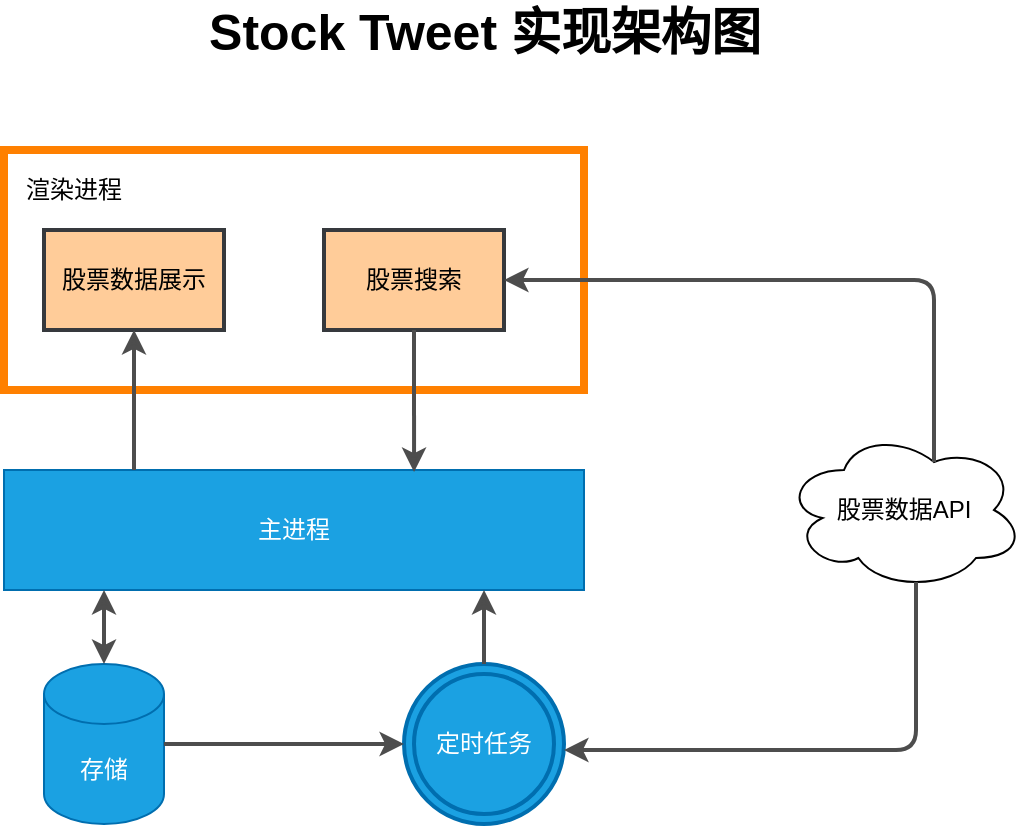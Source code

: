 <mxfile>
    <diagram id="JEB67KU09P7Z2ifNXE4F" name="第 1 页">
        <mxGraphModel dx="518" dy="378" grid="1" gridSize="10" guides="1" tooltips="1" connect="1" arrows="1" fold="1" page="1" pageScale="1" pageWidth="827" pageHeight="1169" background="#FFFFFF" math="0" shadow="0">
            <root>
                <mxCell id="0"/>
                <mxCell id="1" parent="0"/>
                <mxCell id="4" value="主进程" style="rounded=0;whiteSpace=wrap;html=1;fillColor=#1ba1e2;strokeColor=#006EAF;fontColor=#ffffff;" vertex="1" parent="1">
                    <mxGeometry x="120" y="270" width="290" height="60" as="geometry"/>
                </mxCell>
                <mxCell id="5" value="存储" style="shape=cylinder3;whiteSpace=wrap;html=1;boundedLbl=1;backgroundOutline=1;size=15;fillColor=#1ba1e2;strokeColor=#006EAF;fontColor=#ffffff;" vertex="1" parent="1">
                    <mxGeometry x="140" y="367" width="60" height="80" as="geometry"/>
                </mxCell>
                <mxCell id="6" value="股票数据API" style="ellipse;shape=cloud;whiteSpace=wrap;html=1;" vertex="1" parent="1">
                    <mxGeometry x="510" y="250" width="120" height="80" as="geometry"/>
                </mxCell>
                <mxCell id="7" value="" style="rounded=0;whiteSpace=wrap;html=1;strokeWidth=4;fillColor=none;strokeColor=#FF8000;" vertex="1" parent="1">
                    <mxGeometry x="120" y="110" width="290" height="120" as="geometry"/>
                </mxCell>
                <mxCell id="8" value="&lt;font color=&quot;#000000&quot;&gt;渲染进程&lt;/font&gt;" style="text;html=1;strokeColor=none;fillColor=none;align=center;verticalAlign=middle;whiteSpace=wrap;rounded=0;" vertex="1" parent="1">
                    <mxGeometry x="120" y="120" width="70" height="20" as="geometry"/>
                </mxCell>
                <mxCell id="11" value="&lt;font color=&quot;#000000&quot;&gt;股票数据展示&lt;/font&gt;" style="rounded=0;whiteSpace=wrap;html=1;strokeColor=#36393d;strokeWidth=2;fillColor=#ffcc99;" vertex="1" parent="1">
                    <mxGeometry x="140" y="150" width="90" height="50" as="geometry"/>
                </mxCell>
                <mxCell id="12" value="&lt;font color=&quot;#000000&quot;&gt;股票搜索&lt;/font&gt;" style="rounded=0;whiteSpace=wrap;html=1;strokeColor=#36393d;strokeWidth=2;fillColor=#ffcc99;" vertex="1" parent="1">
                    <mxGeometry x="280" y="150" width="90" height="50" as="geometry"/>
                </mxCell>
                <mxCell id="15" value="定时任务" style="ellipse;shape=doubleEllipse;whiteSpace=wrap;html=1;aspect=fixed;strokeWidth=2;fillColor=#1ba1e2;strokeColor=#006EAF;fontColor=#ffffff;" vertex="1" parent="1">
                    <mxGeometry x="320" y="367" width="80" height="80" as="geometry"/>
                </mxCell>
                <mxCell id="18" value="" style="endArrow=classic;html=1;entryX=0.5;entryY=1;entryDx=0;entryDy=0;strokeWidth=2;strokeColor=#4D4D4D;" edge="1" parent="1" target="11">
                    <mxGeometry width="50" height="50" relative="1" as="geometry">
                        <mxPoint x="185" y="270" as="sourcePoint"/>
                        <mxPoint x="380" y="260" as="targetPoint"/>
                    </mxGeometry>
                </mxCell>
                <mxCell id="19" value="" style="endArrow=classic;html=1;entryX=0.707;entryY=0.017;entryDx=0;entryDy=0;strokeWidth=2;exitX=0.5;exitY=1;exitDx=0;exitDy=0;entryPerimeter=0;strokeColor=#4D4D4D;" edge="1" parent="1" source="12" target="4">
                    <mxGeometry width="50" height="50" relative="1" as="geometry">
                        <mxPoint x="195" y="280" as="sourcePoint"/>
                        <mxPoint x="195" y="210" as="targetPoint"/>
                    </mxGeometry>
                </mxCell>
                <mxCell id="22" value="" style="endArrow=classic;startArrow=classic;html=1;strokeWidth=2;exitX=0.5;exitY=0;exitDx=0;exitDy=0;exitPerimeter=0;strokeColor=#4D4D4D;" edge="1" parent="1" source="5">
                    <mxGeometry width="50" height="50" relative="1" as="geometry">
                        <mxPoint x="140" y="380" as="sourcePoint"/>
                        <mxPoint x="170" y="330" as="targetPoint"/>
                    </mxGeometry>
                </mxCell>
                <mxCell id="23" value="" style="endArrow=classic;html=1;strokeWidth=2;exitX=1;exitY=0.5;exitDx=0;exitDy=0;exitPerimeter=0;entryX=0;entryY=0.5;entryDx=0;entryDy=0;strokeColor=#4D4D4D;" edge="1" parent="1" source="5" target="15">
                    <mxGeometry width="50" height="50" relative="1" as="geometry">
                        <mxPoint x="310" y="307" as="sourcePoint"/>
                        <mxPoint x="360" y="257" as="targetPoint"/>
                    </mxGeometry>
                </mxCell>
                <mxCell id="26" value="" style="edgeStyle=elbowEdgeStyle;elbow=vertical;endArrow=classic;html=1;strokeWidth=2;entryX=1;entryY=0.5;entryDx=0;entryDy=0;exitX=0.625;exitY=0.2;exitDx=0;exitDy=0;exitPerimeter=0;strokeColor=#4D4D4D;" edge="1" parent="1" target="12">
                    <mxGeometry width="50" height="50" relative="1" as="geometry">
                        <mxPoint x="585" y="266" as="sourcePoint"/>
                        <mxPoint x="580" y="170" as="targetPoint"/>
                        <Array as="points">
                            <mxPoint x="570" y="175"/>
                        </Array>
                    </mxGeometry>
                </mxCell>
                <mxCell id="27" value="" style="edgeStyle=elbowEdgeStyle;elbow=vertical;endArrow=classic;html=1;strokeWidth=2;exitX=0.55;exitY=0.95;exitDx=0;exitDy=0;exitPerimeter=0;strokeColor=#4D4D4D;entryX=1;entryY=0.538;entryDx=0;entryDy=0;entryPerimeter=0;" edge="1" parent="1" target="15">
                    <mxGeometry width="50" height="50" relative="1" as="geometry">
                        <mxPoint x="576" y="326" as="sourcePoint"/>
                        <mxPoint x="410" y="410" as="targetPoint"/>
                        <Array as="points">
                            <mxPoint x="540" y="410"/>
                        </Array>
                    </mxGeometry>
                </mxCell>
                <mxCell id="28" value="" style="endArrow=classic;html=1;strokeWidth=2;exitX=0.5;exitY=0;exitDx=0;exitDy=0;strokeColor=#4D4D4D;" edge="1" parent="1" source="15">
                    <mxGeometry width="50" height="50" relative="1" as="geometry">
                        <mxPoint x="330" y="317" as="sourcePoint"/>
                        <mxPoint x="360" y="330" as="targetPoint"/>
                    </mxGeometry>
                </mxCell>
                <mxCell id="30" value="&lt;font color=&quot;#000000&quot; size=&quot;1&quot;&gt;&lt;b style=&quot;font-size: 25px&quot;&gt;Stock Tweet 实现架构图&lt;/b&gt;&lt;/font&gt;" style="text;html=1;strokeColor=none;fillColor=none;align=center;verticalAlign=middle;whiteSpace=wrap;rounded=0;" vertex="1" parent="1">
                    <mxGeometry x="211" y="40" width="299" height="20" as="geometry"/>
                </mxCell>
            </root>
        </mxGraphModel>
    </diagram>
</mxfile>